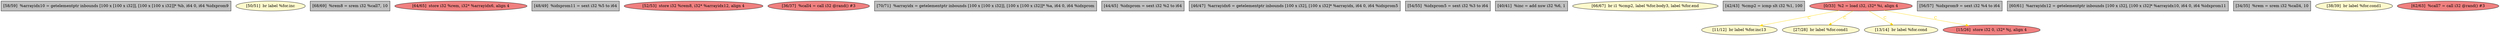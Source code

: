 
digraph G {


node943 [fillcolor=grey,label="[58/59]  %arrayidx10 = getelementptr inbounds [100 x [100 x i32]], [100 x [100 x i32]]* %b, i64 0, i64 %idxprom9",shape=rectangle,style=filled ]
node942 [fillcolor=lemonchiffon,label="[50/51]  br label %for.inc",shape=ellipse,style=filled ]
node940 [fillcolor=grey,label="[68/69]  %rem8 = srem i32 %call7, 10",shape=rectangle,style=filled ]
node936 [fillcolor=lightcoral,label="[64/65]  store i32 %rem, i32* %arrayidx6, align 4",shape=ellipse,style=filled ]
node924 [fillcolor=grey,label="[48/49]  %idxprom11 = sext i32 %5 to i64",shape=rectangle,style=filled ]
node926 [fillcolor=lightcoral,label="[52/53]  store i32 %rem8, i32* %arrayidx12, align 4",shape=ellipse,style=filled ]
node929 [fillcolor=lightcoral,label="[36/37]  %call4 = call i32 @rand() #3",shape=ellipse,style=filled ]
node937 [fillcolor=grey,label="[70/71]  %arrayidx = getelementptr inbounds [100 x [100 x i32]], [100 x [100 x i32]]* %a, i64 0, i64 %idxprom",shape=rectangle,style=filled ]
node922 [fillcolor=grey,label="[44/45]  %idxprom = sext i32 %2 to i64",shape=rectangle,style=filled ]
node923 [fillcolor=grey,label="[46/47]  %arrayidx6 = getelementptr inbounds [100 x i32], [100 x i32]* %arrayidx, i64 0, i64 %idxprom5",shape=rectangle,style=filled ]
node925 [fillcolor=grey,label="[54/55]  %idxprom5 = sext i32 %3 to i64",shape=rectangle,style=filled ]
node920 [fillcolor=grey,label="[40/41]  %inc = add nsw i32 %6, 1",shape=rectangle,style=filled ]
node939 [fillcolor=lemonchiffon,label="[66/67]  br i1 %cmp2, label %for.body3, label %for.end",shape=ellipse,style=filled ]
node921 [fillcolor=grey,label="[42/43]  %cmp2 = icmp slt i32 %1, 100",shape=rectangle,style=filled ]
node941 [fillcolor=lemonchiffon,label="[11/12]  br label %for.inc13",shape=ellipse,style=filled ]
node927 [fillcolor=grey,label="[56/57]  %idxprom9 = sext i32 %4 to i64",shape=rectangle,style=filled ]
node938 [fillcolor=lemonchiffon,label="[27/28]  br label %for.cond1",shape=ellipse,style=filled ]
node930 [fillcolor=grey,label="[60/61]  %arrayidx12 = getelementptr inbounds [100 x i32], [100 x i32]* %arrayidx10, i64 0, i64 %idxprom11",shape=rectangle,style=filled ]
node928 [fillcolor=grey,label="[34/35]  %rem = srem i32 %call4, 10",shape=rectangle,style=filled ]
node932 [fillcolor=lemonchiffon,label="[38/39]  br label %for.cond1",shape=ellipse,style=filled ]
node933 [fillcolor=lemonchiffon,label="[13/14]  br label %for.cond",shape=ellipse,style=filled ]
node934 [fillcolor=lightcoral,label="[0/33]  %2 = load i32, i32* %i, align 4",shape=ellipse,style=filled ]
node931 [fillcolor=lightcoral,label="[15/26]  store i32 0, i32* %j, align 4",shape=ellipse,style=filled ]
node935 [fillcolor=lightcoral,label="[62/63]  %call7 = call i32 @rand() #3",shape=ellipse,style=filled ]

node934->node931 [style=solid,color=gold,label="C",penwidth=1.0,fontcolor=gold ]
node934->node938 [style=solid,color=gold,label="C",penwidth=1.0,fontcolor=gold ]
node934->node941 [style=solid,color=gold,label="C",penwidth=1.0,fontcolor=gold ]
node934->node933 [style=solid,color=gold,label="C",penwidth=1.0,fontcolor=gold ]


}
